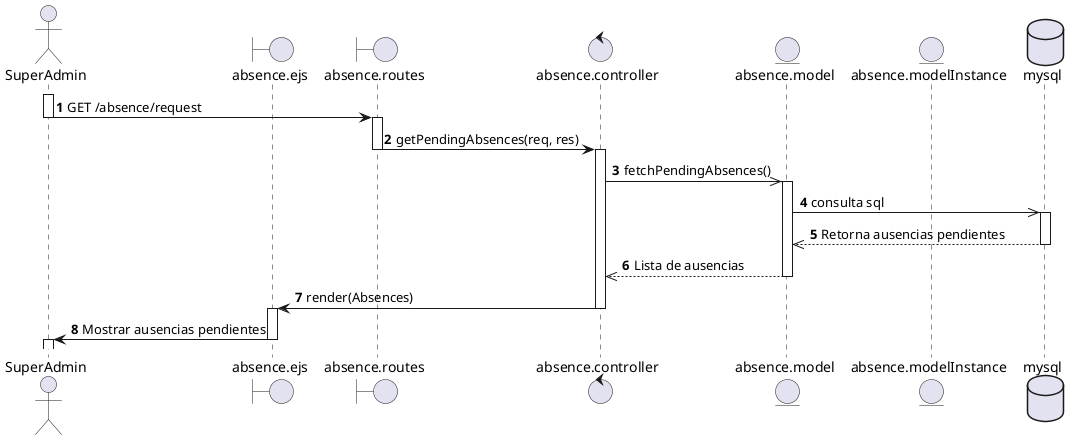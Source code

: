 @startuml
actor SuperAdmin
boundary absence.ejs
boundary absence.routes
control absence.controller
entity absence.model
entity absence.modelInstance
database mysql

autonumber
' Inicio del flujo
activate SuperAdmin
SuperAdmin -> absence.routes : GET /absence/request

deactivate SuperAdmin
activate absence.routes
absence.routes -> absence.controller : getPendingAbsences(req, res)
deactivate absence.routes
activate absence.controller

absence.controller ->> absence.model : fetchPendingAbsences()
activate absence.model
absence.model ->> mysql : consulta sql
activate mysql
mysql -->> absence.model : Retorna ausencias pendientes
deactivate mysql
absence.model -->> absence.controller : Lista de ausencias
deactivate absence.model

absence.controller -> absence.ejs : render(Absences)
deactivate absence.controller
activate absence.ejs
absence.ejs -> SuperAdmin : Mostrar ausencias pendientes
deactivate absence.ejs
activate SuperAdmin

deactivate SuperAdmin

@enduml
